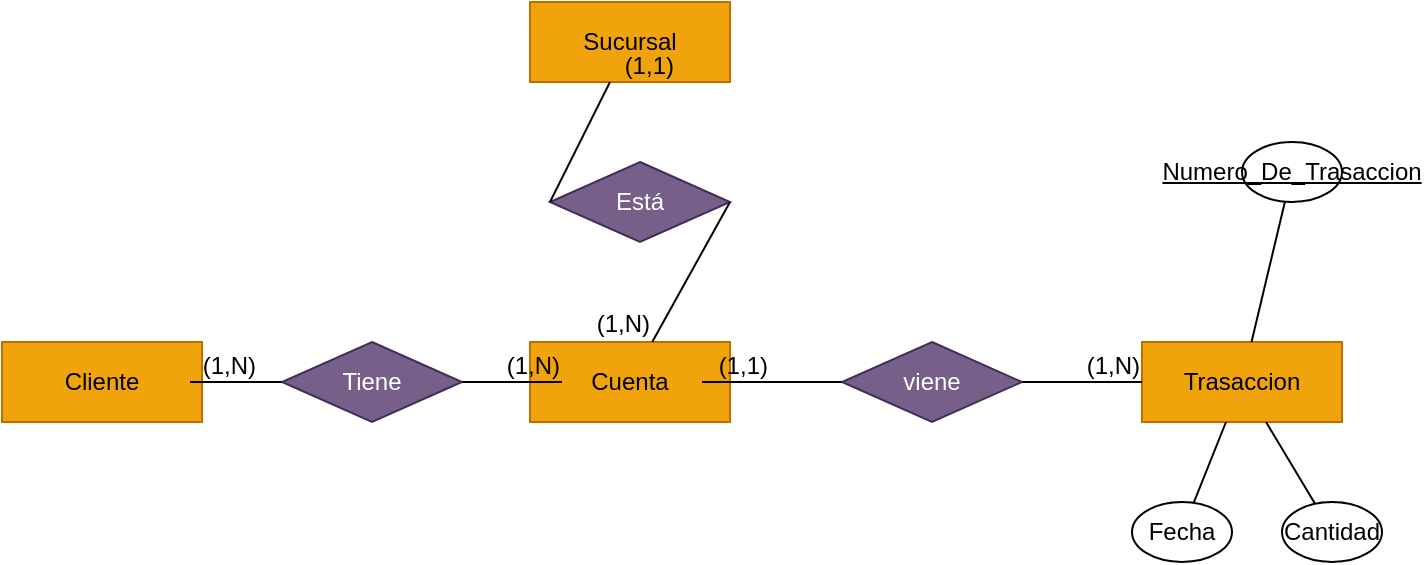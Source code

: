<mxfile version="27.0.9">
  <diagram name="Página-1" id="zQjjP_EeiTSpy_okXXAl">
    <mxGraphModel dx="946" dy="661" grid="1" gridSize="10" guides="1" tooltips="1" connect="1" arrows="1" fold="1" page="1" pageScale="1" pageWidth="827" pageHeight="1169" math="0" shadow="0">
      <root>
        <mxCell id="0" />
        <mxCell id="1" parent="0" />
        <mxCell id="WaoTn9s4dJFNc4XUzfgy-1" value="Trasaccion" style="whiteSpace=wrap;html=1;align=center;fillColor=#f0a30a;strokeColor=#BD7000;fontColor=#000000;" parent="1" vertex="1">
          <mxGeometry x="670" y="520" width="100" height="40" as="geometry" />
        </mxCell>
        <mxCell id="WaoTn9s4dJFNc4XUzfgy-2" value="Cliente" style="whiteSpace=wrap;html=1;align=center;fillColor=#f0a30a;strokeColor=#BD7000;fontColor=#000000;" parent="1" vertex="1">
          <mxGeometry x="100" y="520" width="100" height="40" as="geometry" />
        </mxCell>
        <mxCell id="WaoTn9s4dJFNc4XUzfgy-3" value="Cuenta" style="whiteSpace=wrap;html=1;align=center;fillColor=#f0a30a;strokeColor=#BD7000;fontColor=#000000;" parent="1" vertex="1">
          <mxGeometry x="364" y="520" width="100" height="40" as="geometry" />
        </mxCell>
        <mxCell id="WaoTn9s4dJFNc4XUzfgy-4" value="Sucursal" style="whiteSpace=wrap;html=1;align=center;fillColor=#f0a30a;strokeColor=#BD7000;fontColor=#000000;" parent="1" vertex="1">
          <mxGeometry x="364" y="350" width="100" height="40" as="geometry" />
        </mxCell>
        <mxCell id="WaoTn9s4dJFNc4XUzfgy-5" style="edgeStyle=orthogonalEdgeStyle;rounded=0;orthogonalLoop=1;jettySize=auto;html=1;exitX=0.5;exitY=1;exitDx=0;exitDy=0;" parent="1" source="WaoTn9s4dJFNc4XUzfgy-1" target="WaoTn9s4dJFNc4XUzfgy-1" edge="1">
          <mxGeometry relative="1" as="geometry" />
        </mxCell>
        <mxCell id="WaoTn9s4dJFNc4XUzfgy-7" value="Tiene" style="shape=rhombus;perimeter=rhombusPerimeter;whiteSpace=wrap;html=1;align=center;fillColor=#76608a;fontColor=#ffffff;strokeColor=#432D57;" parent="1" vertex="1">
          <mxGeometry x="240" y="520" width="90" height="40" as="geometry" />
        </mxCell>
        <mxCell id="WaoTn9s4dJFNc4XUzfgy-8" value="" style="endArrow=none;html=1;rounded=0;exitX=0;exitY=0.5;exitDx=0;exitDy=0;" parent="1" source="WaoTn9s4dJFNc4XUzfgy-7" edge="1">
          <mxGeometry relative="1" as="geometry">
            <mxPoint x="241" y="510" as="sourcePoint" />
            <mxPoint x="194" y="540" as="targetPoint" />
          </mxGeometry>
        </mxCell>
        <mxCell id="WaoTn9s4dJFNc4XUzfgy-9" value="(1,N)" style="resizable=0;html=1;whiteSpace=wrap;align=right;verticalAlign=bottom;" parent="WaoTn9s4dJFNc4XUzfgy-8" connectable="0" vertex="1">
          <mxGeometry x="1" relative="1" as="geometry">
            <mxPoint x="34" as="offset" />
          </mxGeometry>
        </mxCell>
        <mxCell id="WaoTn9s4dJFNc4XUzfgy-10" value="" style="endArrow=none;html=1;rounded=0;exitX=1;exitY=0.5;exitDx=0;exitDy=0;" parent="1" source="WaoTn9s4dJFNc4XUzfgy-7" edge="1">
          <mxGeometry relative="1" as="geometry">
            <mxPoint x="241" y="510" as="sourcePoint" />
            <mxPoint x="380" y="540" as="targetPoint" />
          </mxGeometry>
        </mxCell>
        <mxCell id="WaoTn9s4dJFNc4XUzfgy-11" value="(1,N)" style="resizable=0;html=1;whiteSpace=wrap;align=right;verticalAlign=bottom;" parent="WaoTn9s4dJFNc4XUzfgy-10" connectable="0" vertex="1">
          <mxGeometry x="1" relative="1" as="geometry">
            <mxPoint as="offset" />
          </mxGeometry>
        </mxCell>
        <mxCell id="WaoTn9s4dJFNc4XUzfgy-13" value="Está" style="shape=rhombus;perimeter=rhombusPerimeter;whiteSpace=wrap;html=1;align=center;fillColor=#76608a;fontColor=#ffffff;strokeColor=#432D57;" parent="1" vertex="1">
          <mxGeometry x="374" y="430" width="90" height="40" as="geometry" />
        </mxCell>
        <mxCell id="WaoTn9s4dJFNc4XUzfgy-14" value="" style="endArrow=none;html=1;rounded=0;exitX=0;exitY=0.5;exitDx=0;exitDy=0;" parent="1" source="WaoTn9s4dJFNc4XUzfgy-13" target="WaoTn9s4dJFNc4XUzfgy-4" edge="1">
          <mxGeometry relative="1" as="geometry">
            <mxPoint x="351" y="420" as="sourcePoint" />
            <mxPoint x="304" y="450" as="targetPoint" />
          </mxGeometry>
        </mxCell>
        <mxCell id="WaoTn9s4dJFNc4XUzfgy-15" value="(1,1)" style="resizable=0;html=1;whiteSpace=wrap;align=right;verticalAlign=bottom;" parent="WaoTn9s4dJFNc4XUzfgy-14" connectable="0" vertex="1">
          <mxGeometry x="1" relative="1" as="geometry">
            <mxPoint x="34" as="offset" />
          </mxGeometry>
        </mxCell>
        <mxCell id="WaoTn9s4dJFNc4XUzfgy-16" value="" style="endArrow=none;html=1;rounded=0;exitX=1;exitY=0.5;exitDx=0;exitDy=0;" parent="1" source="WaoTn9s4dJFNc4XUzfgy-13" target="WaoTn9s4dJFNc4XUzfgy-3" edge="1">
          <mxGeometry relative="1" as="geometry">
            <mxPoint x="351" y="420" as="sourcePoint" />
            <mxPoint x="524" y="450" as="targetPoint" />
          </mxGeometry>
        </mxCell>
        <mxCell id="WaoTn9s4dJFNc4XUzfgy-17" value="(1,N)" style="resizable=0;html=1;whiteSpace=wrap;align=right;verticalAlign=bottom;" parent="WaoTn9s4dJFNc4XUzfgy-16" connectable="0" vertex="1">
          <mxGeometry x="1" relative="1" as="geometry">
            <mxPoint as="offset" />
          </mxGeometry>
        </mxCell>
        <mxCell id="WaoTn9s4dJFNc4XUzfgy-18" value="viene" style="shape=rhombus;perimeter=rhombusPerimeter;whiteSpace=wrap;html=1;align=center;fillColor=#76608a;fontColor=#ffffff;strokeColor=#432D57;" parent="1" vertex="1">
          <mxGeometry x="520" y="520" width="90" height="40" as="geometry" />
        </mxCell>
        <mxCell id="WaoTn9s4dJFNc4XUzfgy-19" value="" style="endArrow=none;html=1;rounded=0;exitX=0;exitY=0.5;exitDx=0;exitDy=0;" parent="1" source="WaoTn9s4dJFNc4XUzfgy-18" edge="1">
          <mxGeometry relative="1" as="geometry">
            <mxPoint x="497" y="510" as="sourcePoint" />
            <mxPoint x="450" y="540" as="targetPoint" />
          </mxGeometry>
        </mxCell>
        <mxCell id="WaoTn9s4dJFNc4XUzfgy-20" value="(1,1)" style="resizable=0;html=1;whiteSpace=wrap;align=right;verticalAlign=bottom;" parent="WaoTn9s4dJFNc4XUzfgy-19" connectable="0" vertex="1">
          <mxGeometry x="1" relative="1" as="geometry">
            <mxPoint x="34" as="offset" />
          </mxGeometry>
        </mxCell>
        <mxCell id="WaoTn9s4dJFNc4XUzfgy-21" value="" style="endArrow=none;html=1;rounded=0;exitX=1;exitY=0.5;exitDx=0;exitDy=0;" parent="1" source="WaoTn9s4dJFNc4XUzfgy-18" target="WaoTn9s4dJFNc4XUzfgy-1" edge="1">
          <mxGeometry relative="1" as="geometry">
            <mxPoint x="497" y="510" as="sourcePoint" />
            <mxPoint x="670" y="540" as="targetPoint" />
          </mxGeometry>
        </mxCell>
        <mxCell id="WaoTn9s4dJFNc4XUzfgy-22" value="(1,N)" style="resizable=0;html=1;whiteSpace=wrap;align=right;verticalAlign=bottom;" parent="WaoTn9s4dJFNc4XUzfgy-21" connectable="0" vertex="1">
          <mxGeometry x="1" relative="1" as="geometry">
            <mxPoint as="offset" />
          </mxGeometry>
        </mxCell>
        <mxCell id="WaoTn9s4dJFNc4XUzfgy-23" value="" style="endArrow=none;html=1;rounded=0;" parent="1" source="WaoTn9s4dJFNc4XUzfgy-1" target="WaoTn9s4dJFNc4XUzfgy-24" edge="1">
          <mxGeometry relative="1" as="geometry">
            <mxPoint x="685" y="435" as="sourcePoint" />
            <mxPoint x="745" y="435" as="targetPoint" />
          </mxGeometry>
        </mxCell>
        <mxCell id="WaoTn9s4dJFNc4XUzfgy-24" value="&lt;u&gt;Numero_De_Trasaccion&lt;/u&gt;" style="ellipse;whiteSpace=wrap;html=1;align=center;" parent="1" vertex="1">
          <mxGeometry x="720" y="420" width="50" height="30" as="geometry" />
        </mxCell>
        <mxCell id="WaoTn9s4dJFNc4XUzfgy-25" value="" style="endArrow=none;html=1;rounded=0;" parent="1" source="WaoTn9s4dJFNc4XUzfgy-1" target="WaoTn9s4dJFNc4XUzfgy-26" edge="1">
          <mxGeometry relative="1" as="geometry">
            <mxPoint x="630" y="615" as="sourcePoint" />
            <mxPoint x="690" y="615" as="targetPoint" />
          </mxGeometry>
        </mxCell>
        <mxCell id="WaoTn9s4dJFNc4XUzfgy-26" value="Fecha" style="ellipse;whiteSpace=wrap;html=1;align=center;" parent="1" vertex="1">
          <mxGeometry x="665" y="600" width="50" height="30" as="geometry" />
        </mxCell>
        <mxCell id="WaoTn9s4dJFNc4XUzfgy-27" value="" style="endArrow=none;html=1;rounded=0;" parent="1" source="WaoTn9s4dJFNc4XUzfgy-1" target="WaoTn9s4dJFNc4XUzfgy-28" edge="1">
          <mxGeometry relative="1" as="geometry">
            <mxPoint x="715" y="665" as="sourcePoint" />
            <mxPoint x="775" y="665" as="targetPoint" />
          </mxGeometry>
        </mxCell>
        <mxCell id="WaoTn9s4dJFNc4XUzfgy-28" value="Cantidad" style="ellipse;whiteSpace=wrap;html=1;align=center;" parent="1" vertex="1">
          <mxGeometry x="740" y="600" width="50" height="30" as="geometry" />
        </mxCell>
      </root>
    </mxGraphModel>
  </diagram>
</mxfile>
